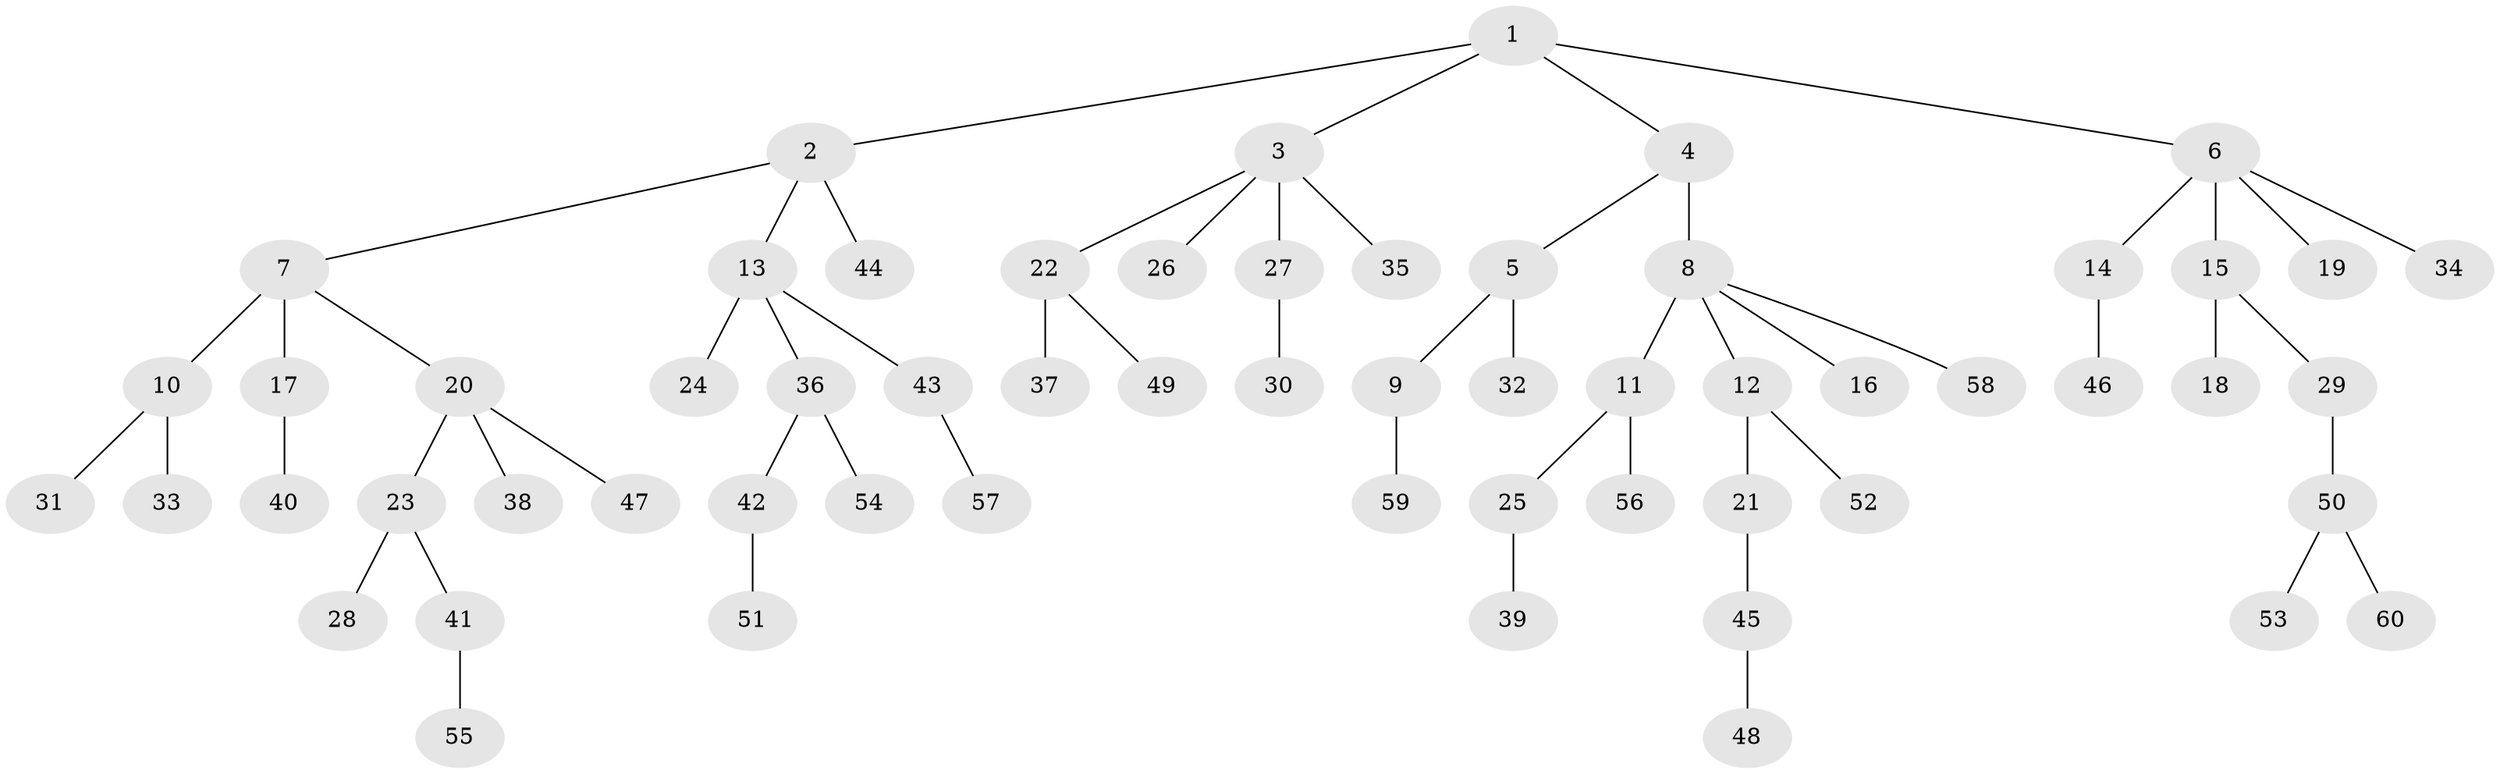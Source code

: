 // original degree distribution, {5: 0.034482758620689655, 8: 0.017241379310344827, 3: 0.09482758620689655, 4: 0.06896551724137931, 6: 0.017241379310344827, 2: 0.2413793103448276, 1: 0.5258620689655172}
// Generated by graph-tools (version 1.1) at 2025/36/03/09/25 02:36:42]
// undirected, 60 vertices, 59 edges
graph export_dot {
graph [start="1"]
  node [color=gray90,style=filled];
  1;
  2;
  3;
  4;
  5;
  6;
  7;
  8;
  9;
  10;
  11;
  12;
  13;
  14;
  15;
  16;
  17;
  18;
  19;
  20;
  21;
  22;
  23;
  24;
  25;
  26;
  27;
  28;
  29;
  30;
  31;
  32;
  33;
  34;
  35;
  36;
  37;
  38;
  39;
  40;
  41;
  42;
  43;
  44;
  45;
  46;
  47;
  48;
  49;
  50;
  51;
  52;
  53;
  54;
  55;
  56;
  57;
  58;
  59;
  60;
  1 -- 2 [weight=1.0];
  1 -- 3 [weight=1.0];
  1 -- 4 [weight=1.0];
  1 -- 6 [weight=1.0];
  2 -- 7 [weight=1.0];
  2 -- 13 [weight=1.0];
  2 -- 44 [weight=1.0];
  3 -- 22 [weight=1.0];
  3 -- 26 [weight=1.0];
  3 -- 27 [weight=3.0];
  3 -- 35 [weight=1.0];
  4 -- 5 [weight=1.0];
  4 -- 8 [weight=3.0];
  5 -- 9 [weight=1.0];
  5 -- 32 [weight=1.0];
  6 -- 14 [weight=1.0];
  6 -- 15 [weight=3.0];
  6 -- 19 [weight=1.0];
  6 -- 34 [weight=1.0];
  7 -- 10 [weight=2.0];
  7 -- 17 [weight=1.0];
  7 -- 20 [weight=1.0];
  8 -- 11 [weight=1.0];
  8 -- 12 [weight=1.0];
  8 -- 16 [weight=1.0];
  8 -- 58 [weight=1.0];
  9 -- 59 [weight=1.0];
  10 -- 31 [weight=1.0];
  10 -- 33 [weight=1.0];
  11 -- 25 [weight=1.0];
  11 -- 56 [weight=1.0];
  12 -- 21 [weight=1.0];
  12 -- 52 [weight=1.0];
  13 -- 24 [weight=2.0];
  13 -- 36 [weight=1.0];
  13 -- 43 [weight=1.0];
  14 -- 46 [weight=1.0];
  15 -- 18 [weight=1.0];
  15 -- 29 [weight=1.0];
  17 -- 40 [weight=1.0];
  20 -- 23 [weight=1.0];
  20 -- 38 [weight=1.0];
  20 -- 47 [weight=1.0];
  21 -- 45 [weight=1.0];
  22 -- 37 [weight=1.0];
  22 -- 49 [weight=1.0];
  23 -- 28 [weight=1.0];
  23 -- 41 [weight=1.0];
  25 -- 39 [weight=1.0];
  27 -- 30 [weight=1.0];
  29 -- 50 [weight=1.0];
  36 -- 42 [weight=1.0];
  36 -- 54 [weight=1.0];
  41 -- 55 [weight=1.0];
  42 -- 51 [weight=2.0];
  43 -- 57 [weight=1.0];
  45 -- 48 [weight=1.0];
  50 -- 53 [weight=1.0];
  50 -- 60 [weight=1.0];
}

